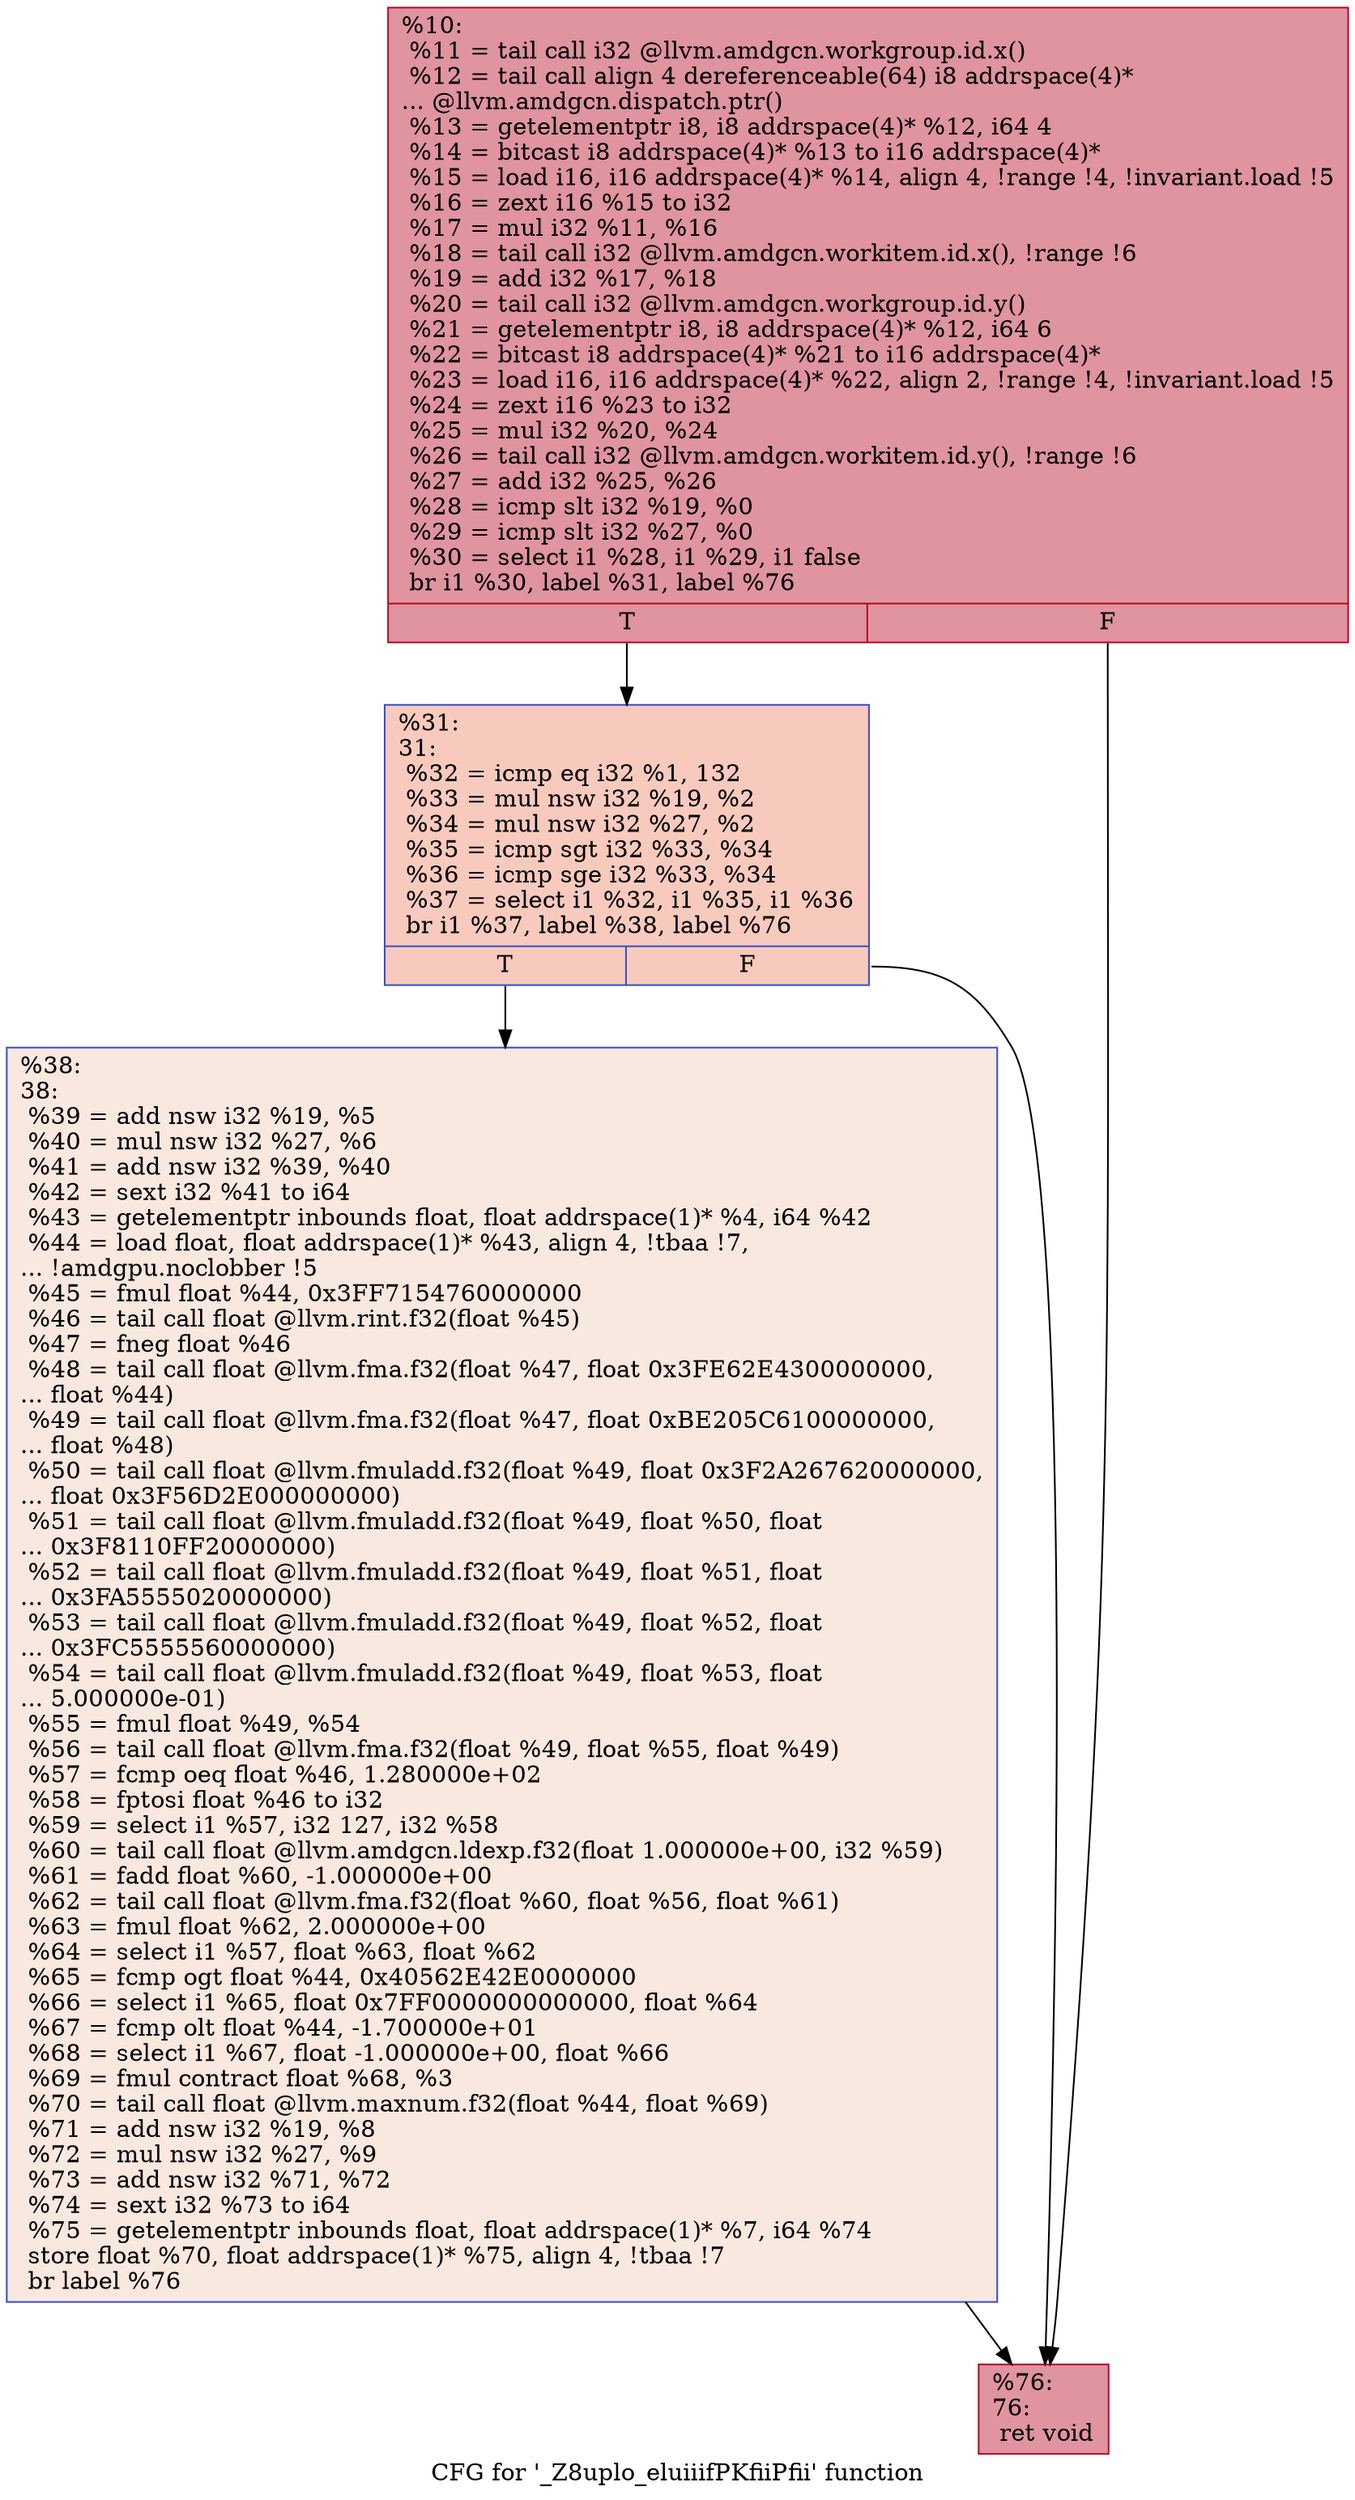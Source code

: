 digraph "CFG for '_Z8uplo_eluiiifPKfiiPfii' function" {
	label="CFG for '_Z8uplo_eluiiifPKfiiPfii' function";

	Node0x47e13f0 [shape=record,color="#b70d28ff", style=filled, fillcolor="#b70d2870",label="{%10:\l  %11 = tail call i32 @llvm.amdgcn.workgroup.id.x()\l  %12 = tail call align 4 dereferenceable(64) i8 addrspace(4)*\l... @llvm.amdgcn.dispatch.ptr()\l  %13 = getelementptr i8, i8 addrspace(4)* %12, i64 4\l  %14 = bitcast i8 addrspace(4)* %13 to i16 addrspace(4)*\l  %15 = load i16, i16 addrspace(4)* %14, align 4, !range !4, !invariant.load !5\l  %16 = zext i16 %15 to i32\l  %17 = mul i32 %11, %16\l  %18 = tail call i32 @llvm.amdgcn.workitem.id.x(), !range !6\l  %19 = add i32 %17, %18\l  %20 = tail call i32 @llvm.amdgcn.workgroup.id.y()\l  %21 = getelementptr i8, i8 addrspace(4)* %12, i64 6\l  %22 = bitcast i8 addrspace(4)* %21 to i16 addrspace(4)*\l  %23 = load i16, i16 addrspace(4)* %22, align 2, !range !4, !invariant.load !5\l  %24 = zext i16 %23 to i32\l  %25 = mul i32 %20, %24\l  %26 = tail call i32 @llvm.amdgcn.workitem.id.y(), !range !6\l  %27 = add i32 %25, %26\l  %28 = icmp slt i32 %19, %0\l  %29 = icmp slt i32 %27, %0\l  %30 = select i1 %28, i1 %29, i1 false\l  br i1 %30, label %31, label %76\l|{<s0>T|<s1>F}}"];
	Node0x47e13f0:s0 -> Node0x47e59d0;
	Node0x47e13f0:s1 -> Node0x47e5a60;
	Node0x47e59d0 [shape=record,color="#3d50c3ff", style=filled, fillcolor="#ef886b70",label="{%31:\l31:                                               \l  %32 = icmp eq i32 %1, 132\l  %33 = mul nsw i32 %19, %2\l  %34 = mul nsw i32 %27, %2\l  %35 = icmp sgt i32 %33, %34\l  %36 = icmp sge i32 %33, %34\l  %37 = select i1 %32, i1 %35, i1 %36\l  br i1 %37, label %38, label %76\l|{<s0>T|<s1>F}}"];
	Node0x47e59d0:s0 -> Node0x47e39d0;
	Node0x47e59d0:s1 -> Node0x47e5a60;
	Node0x47e39d0 [shape=record,color="#3d50c3ff", style=filled, fillcolor="#f1ccb870",label="{%38:\l38:                                               \l  %39 = add nsw i32 %19, %5\l  %40 = mul nsw i32 %27, %6\l  %41 = add nsw i32 %39, %40\l  %42 = sext i32 %41 to i64\l  %43 = getelementptr inbounds float, float addrspace(1)* %4, i64 %42\l  %44 = load float, float addrspace(1)* %43, align 4, !tbaa !7,\l... !amdgpu.noclobber !5\l  %45 = fmul float %44, 0x3FF7154760000000\l  %46 = tail call float @llvm.rint.f32(float %45)\l  %47 = fneg float %46\l  %48 = tail call float @llvm.fma.f32(float %47, float 0x3FE62E4300000000,\l... float %44)\l  %49 = tail call float @llvm.fma.f32(float %47, float 0xBE205C6100000000,\l... float %48)\l  %50 = tail call float @llvm.fmuladd.f32(float %49, float 0x3F2A267620000000,\l... float 0x3F56D2E000000000)\l  %51 = tail call float @llvm.fmuladd.f32(float %49, float %50, float\l... 0x3F8110FF20000000)\l  %52 = tail call float @llvm.fmuladd.f32(float %49, float %51, float\l... 0x3FA5555020000000)\l  %53 = tail call float @llvm.fmuladd.f32(float %49, float %52, float\l... 0x3FC5555560000000)\l  %54 = tail call float @llvm.fmuladd.f32(float %49, float %53, float\l... 5.000000e-01)\l  %55 = fmul float %49, %54\l  %56 = tail call float @llvm.fma.f32(float %49, float %55, float %49)\l  %57 = fcmp oeq float %46, 1.280000e+02\l  %58 = fptosi float %46 to i32\l  %59 = select i1 %57, i32 127, i32 %58\l  %60 = tail call float @llvm.amdgcn.ldexp.f32(float 1.000000e+00, i32 %59)\l  %61 = fadd float %60, -1.000000e+00\l  %62 = tail call float @llvm.fma.f32(float %60, float %56, float %61)\l  %63 = fmul float %62, 2.000000e+00\l  %64 = select i1 %57, float %63, float %62\l  %65 = fcmp ogt float %44, 0x40562E42E0000000\l  %66 = select i1 %65, float 0x7FF0000000000000, float %64\l  %67 = fcmp olt float %44, -1.700000e+01\l  %68 = select i1 %67, float -1.000000e+00, float %66\l  %69 = fmul contract float %68, %3\l  %70 = tail call float @llvm.maxnum.f32(float %44, float %69)\l  %71 = add nsw i32 %19, %8\l  %72 = mul nsw i32 %27, %9\l  %73 = add nsw i32 %71, %72\l  %74 = sext i32 %73 to i64\l  %75 = getelementptr inbounds float, float addrspace(1)* %7, i64 %74\l  store float %70, float addrspace(1)* %75, align 4, !tbaa !7\l  br label %76\l}"];
	Node0x47e39d0 -> Node0x47e5a60;
	Node0x47e5a60 [shape=record,color="#b70d28ff", style=filled, fillcolor="#b70d2870",label="{%76:\l76:                                               \l  ret void\l}"];
}
